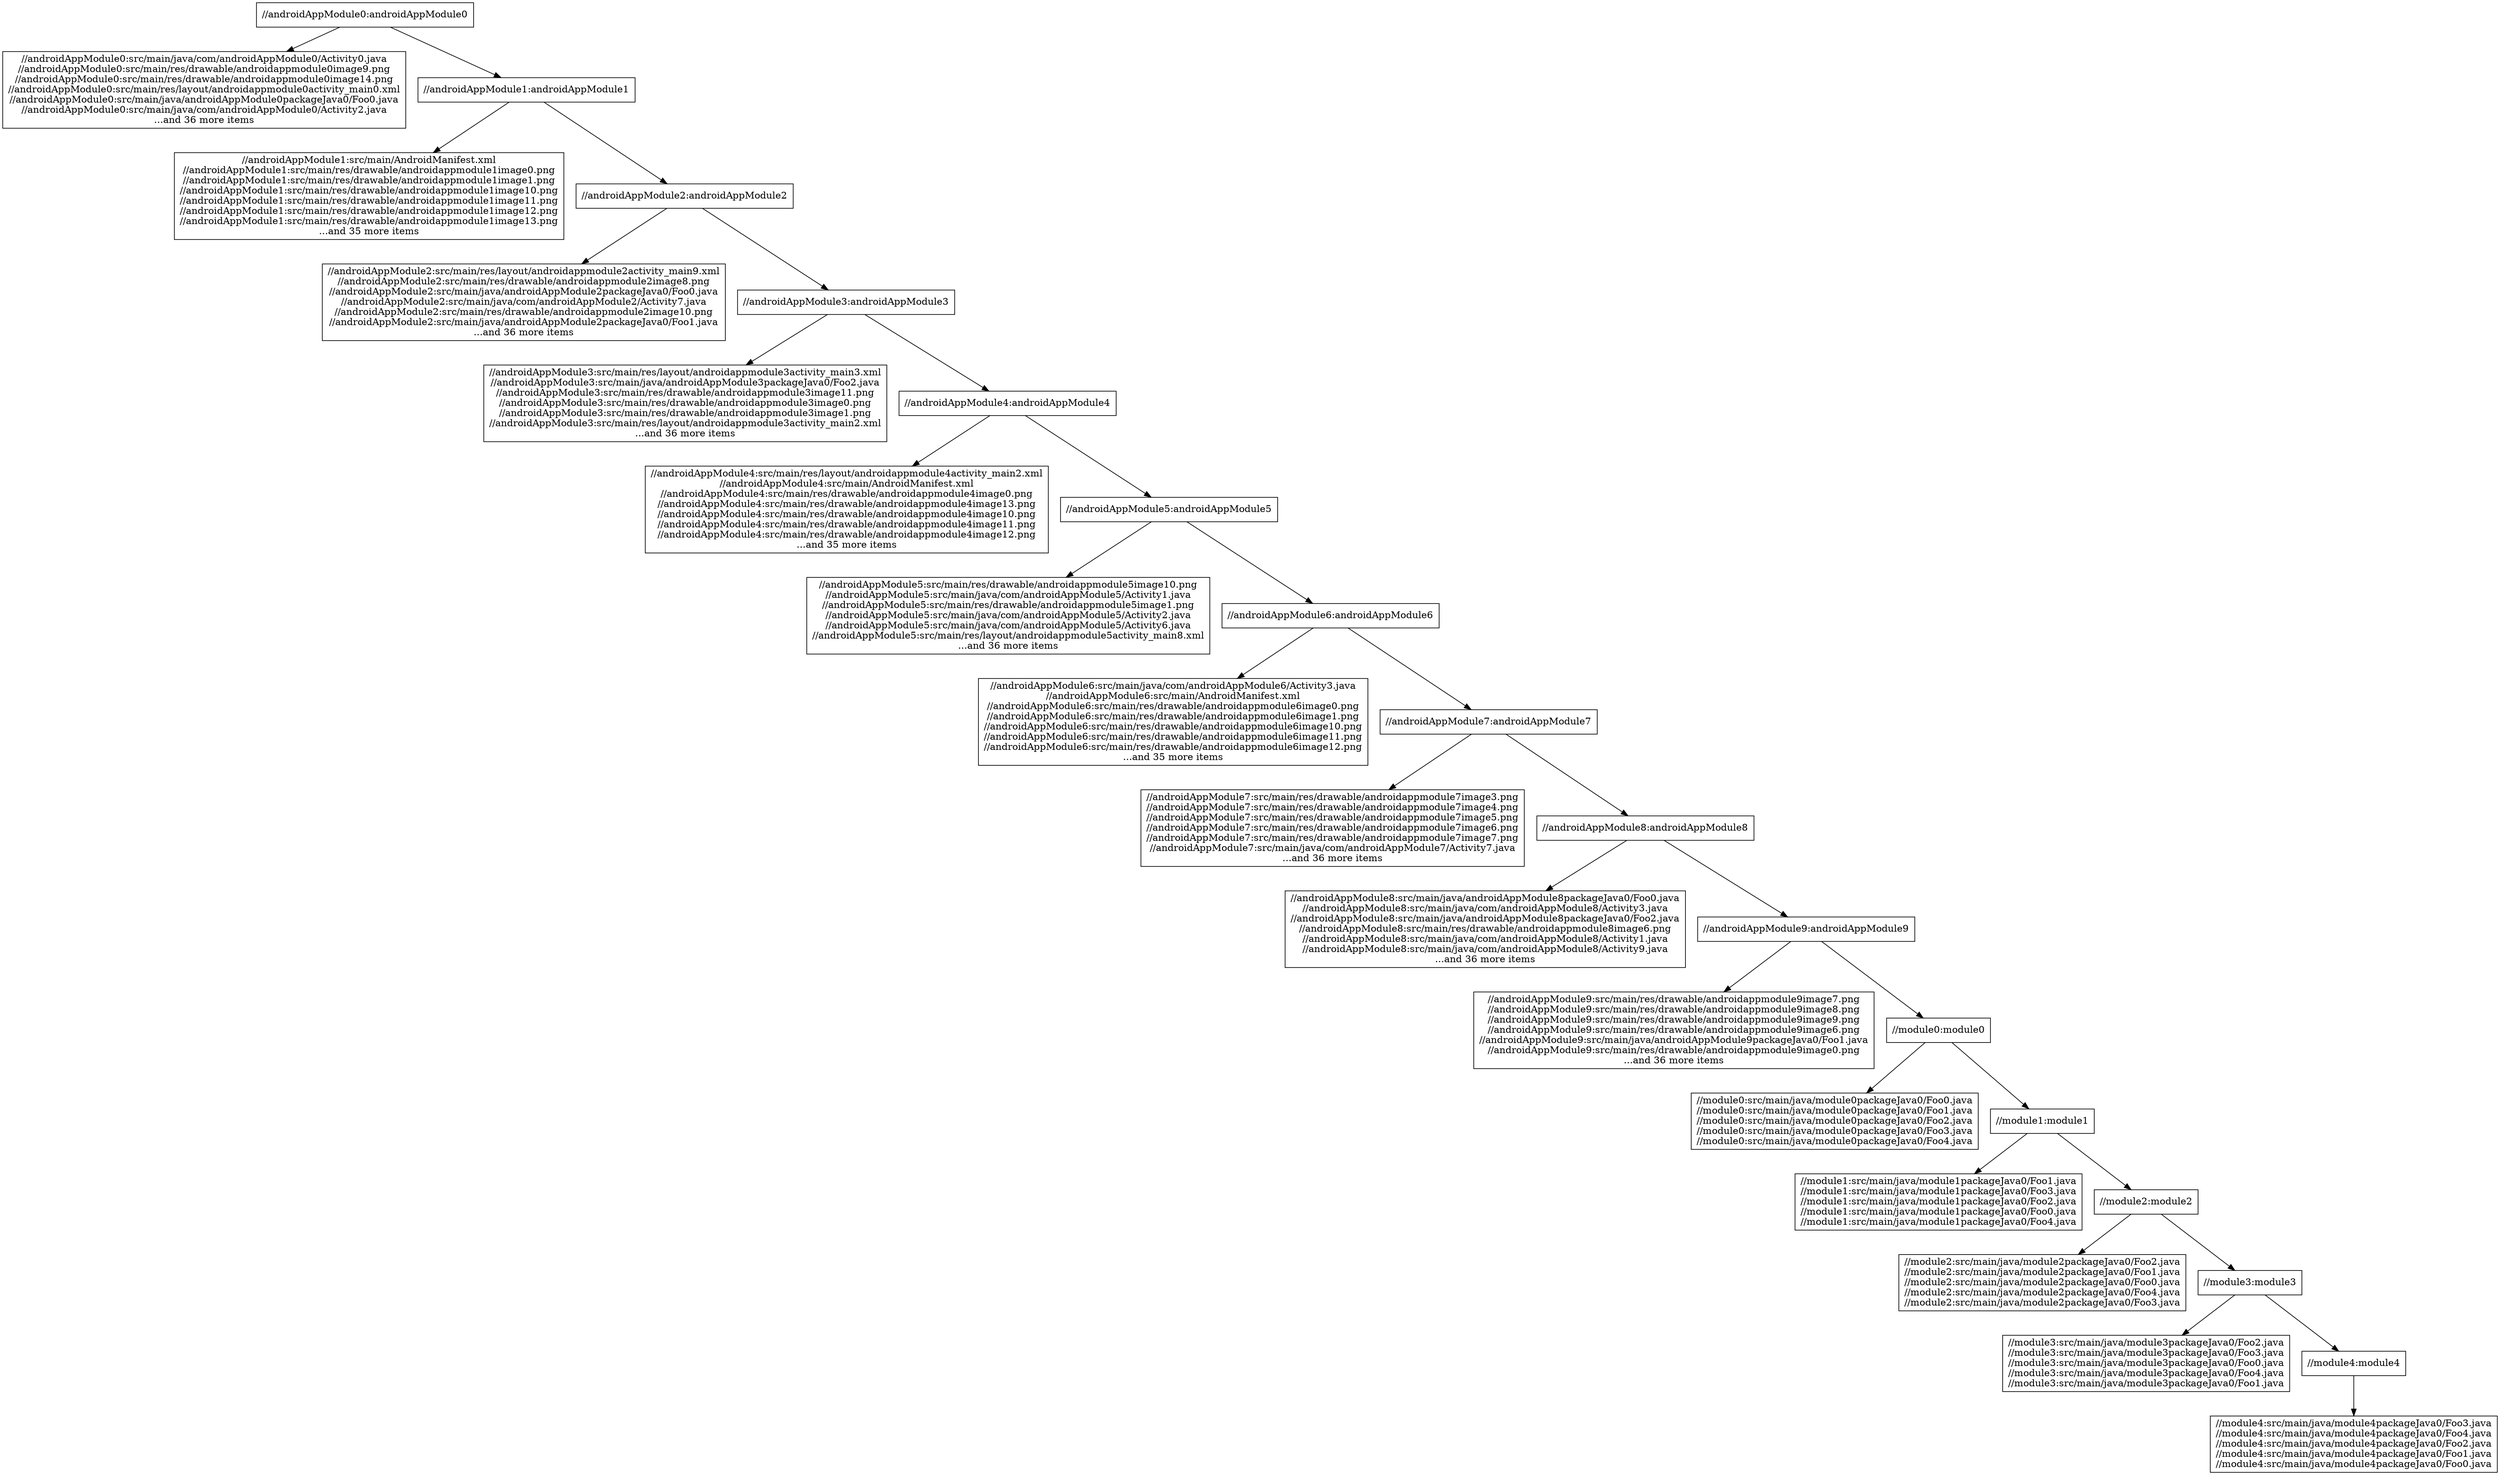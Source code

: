 digraph mygraph {
  node [shape=box];
"//androidAppModule0:androidAppModule0"
"//androidAppModule0:androidAppModule0" -> "//androidAppModule0:src/main/java/com/androidAppModule0/Activity0.java\n//androidAppModule0:src/main/res/drawable/androidappmodule0image9.png\n//androidAppModule0:src/main/res/drawable/androidappmodule0image14.png\n//androidAppModule0:src/main/res/layout/androidappmodule0activity_main0.xml\n//androidAppModule0:src/main/java/androidAppModule0packageJava0/Foo0.java\n//androidAppModule0:src/main/java/com/androidAppModule0/Activity2.java\n...and 36 more items"
"//androidAppModule0:androidAppModule0" -> "//androidAppModule1:androidAppModule1"
"//androidAppModule1:androidAppModule1"
"//androidAppModule1:androidAppModule1" -> "//androidAppModule1:src/main/AndroidManifest.xml\n//androidAppModule1:src/main/res/drawable/androidappmodule1image0.png\n//androidAppModule1:src/main/res/drawable/androidappmodule1image1.png\n//androidAppModule1:src/main/res/drawable/androidappmodule1image10.png\n//androidAppModule1:src/main/res/drawable/androidappmodule1image11.png\n//androidAppModule1:src/main/res/drawable/androidappmodule1image12.png\n//androidAppModule1:src/main/res/drawable/androidappmodule1image13.png\n...and 35 more items"
"//androidAppModule1:androidAppModule1" -> "//androidAppModule2:androidAppModule2"
"//androidAppModule2:androidAppModule2"
"//androidAppModule2:androidAppModule2" -> "//androidAppModule2:src/main/res/layout/androidappmodule2activity_main9.xml\n//androidAppModule2:src/main/res/drawable/androidappmodule2image8.png\n//androidAppModule2:src/main/java/androidAppModule2packageJava0/Foo0.java\n//androidAppModule2:src/main/java/com/androidAppModule2/Activity7.java\n//androidAppModule2:src/main/res/drawable/androidappmodule2image10.png\n//androidAppModule2:src/main/java/androidAppModule2packageJava0/Foo1.java\n...and 36 more items"
"//androidAppModule2:androidAppModule2" -> "//androidAppModule3:androidAppModule3"
"//androidAppModule3:androidAppModule3"
"//androidAppModule3:androidAppModule3" -> "//androidAppModule3:src/main/res/layout/androidappmodule3activity_main3.xml\n//androidAppModule3:src/main/java/androidAppModule3packageJava0/Foo2.java\n//androidAppModule3:src/main/res/drawable/androidappmodule3image11.png\n//androidAppModule3:src/main/res/drawable/androidappmodule3image0.png\n//androidAppModule3:src/main/res/drawable/androidappmodule3image1.png\n//androidAppModule3:src/main/res/layout/androidappmodule3activity_main2.xml\n...and 36 more items"
"//androidAppModule3:androidAppModule3" -> "//androidAppModule4:androidAppModule4"
"//androidAppModule4:androidAppModule4"
"//androidAppModule4:androidAppModule4" -> "//androidAppModule4:src/main/res/layout/androidappmodule4activity_main2.xml\n//androidAppModule4:src/main/AndroidManifest.xml\n//androidAppModule4:src/main/res/drawable/androidappmodule4image0.png\n//androidAppModule4:src/main/res/drawable/androidappmodule4image13.png\n//androidAppModule4:src/main/res/drawable/androidappmodule4image10.png\n//androidAppModule4:src/main/res/drawable/androidappmodule4image11.png\n//androidAppModule4:src/main/res/drawable/androidappmodule4image12.png\n...and 35 more items"
"//androidAppModule4:androidAppModule4" -> "//androidAppModule5:androidAppModule5"
"//androidAppModule5:androidAppModule5"
"//androidAppModule5:androidAppModule5" -> "//androidAppModule5:src/main/res/drawable/androidappmodule5image10.png\n//androidAppModule5:src/main/java/com/androidAppModule5/Activity1.java\n//androidAppModule5:src/main/res/drawable/androidappmodule5image1.png\n//androidAppModule5:src/main/java/com/androidAppModule5/Activity2.java\n//androidAppModule5:src/main/java/com/androidAppModule5/Activity6.java\n//androidAppModule5:src/main/res/layout/androidappmodule5activity_main8.xml\n...and 36 more items"
"//androidAppModule5:androidAppModule5" -> "//androidAppModule6:androidAppModule6"
"//androidAppModule6:androidAppModule6"
"//androidAppModule6:androidAppModule6" -> "//androidAppModule6:src/main/java/com/androidAppModule6/Activity3.java\n//androidAppModule6:src/main/AndroidManifest.xml\n//androidAppModule6:src/main/res/drawable/androidappmodule6image0.png\n//androidAppModule6:src/main/res/drawable/androidappmodule6image1.png\n//androidAppModule6:src/main/res/drawable/androidappmodule6image10.png\n//androidAppModule6:src/main/res/drawable/androidappmodule6image11.png\n//androidAppModule6:src/main/res/drawable/androidappmodule6image12.png\n...and 35 more items"
"//androidAppModule6:androidAppModule6" -> "//androidAppModule7:androidAppModule7"
"//androidAppModule7:androidAppModule7"
"//androidAppModule7:androidAppModule7" -> "//androidAppModule7:src/main/res/drawable/androidappmodule7image3.png\n//androidAppModule7:src/main/res/drawable/androidappmodule7image4.png\n//androidAppModule7:src/main/res/drawable/androidappmodule7image5.png\n//androidAppModule7:src/main/res/drawable/androidappmodule7image6.png\n//androidAppModule7:src/main/res/drawable/androidappmodule7image7.png\n//androidAppModule7:src/main/java/com/androidAppModule7/Activity7.java\n...and 36 more items"
"//androidAppModule7:androidAppModule7" -> "//androidAppModule8:androidAppModule8"
"//androidAppModule7:src/main/res/drawable/androidappmodule7image3.png\n//androidAppModule7:src/main/res/drawable/androidappmodule7image4.png\n//androidAppModule7:src/main/res/drawable/androidappmodule7image5.png\n//androidAppModule7:src/main/res/drawable/androidappmodule7image6.png\n//androidAppModule7:src/main/res/drawable/androidappmodule7image7.png\n//androidAppModule7:src/main/java/com/androidAppModule7/Activity7.java\n...and 36 more items"
"//androidAppModule6:src/main/java/com/androidAppModule6/Activity3.java\n//androidAppModule6:src/main/AndroidManifest.xml\n//androidAppModule6:src/main/res/drawable/androidappmodule6image0.png\n//androidAppModule6:src/main/res/drawable/androidappmodule6image1.png\n//androidAppModule6:src/main/res/drawable/androidappmodule6image10.png\n//androidAppModule6:src/main/res/drawable/androidappmodule6image11.png\n//androidAppModule6:src/main/res/drawable/androidappmodule6image12.png\n...and 35 more items"
"//androidAppModule5:src/main/res/drawable/androidappmodule5image10.png\n//androidAppModule5:src/main/java/com/androidAppModule5/Activity1.java\n//androidAppModule5:src/main/res/drawable/androidappmodule5image1.png\n//androidAppModule5:src/main/java/com/androidAppModule5/Activity2.java\n//androidAppModule5:src/main/java/com/androidAppModule5/Activity6.java\n//androidAppModule5:src/main/res/layout/androidappmodule5activity_main8.xml\n...and 36 more items"
"//androidAppModule4:src/main/res/layout/androidappmodule4activity_main2.xml\n//androidAppModule4:src/main/AndroidManifest.xml\n//androidAppModule4:src/main/res/drawable/androidappmodule4image0.png\n//androidAppModule4:src/main/res/drawable/androidappmodule4image13.png\n//androidAppModule4:src/main/res/drawable/androidappmodule4image10.png\n//androidAppModule4:src/main/res/drawable/androidappmodule4image11.png\n//androidAppModule4:src/main/res/drawable/androidappmodule4image12.png\n...and 35 more items"
"//androidAppModule3:src/main/res/layout/androidappmodule3activity_main3.xml\n//androidAppModule3:src/main/java/androidAppModule3packageJava0/Foo2.java\n//androidAppModule3:src/main/res/drawable/androidappmodule3image11.png\n//androidAppModule3:src/main/res/drawable/androidappmodule3image0.png\n//androidAppModule3:src/main/res/drawable/androidappmodule3image1.png\n//androidAppModule3:src/main/res/layout/androidappmodule3activity_main2.xml\n...and 36 more items"
"//androidAppModule2:src/main/res/layout/androidappmodule2activity_main9.xml\n//androidAppModule2:src/main/res/drawable/androidappmodule2image8.png\n//androidAppModule2:src/main/java/androidAppModule2packageJava0/Foo0.java\n//androidAppModule2:src/main/java/com/androidAppModule2/Activity7.java\n//androidAppModule2:src/main/res/drawable/androidappmodule2image10.png\n//androidAppModule2:src/main/java/androidAppModule2packageJava0/Foo1.java\n...and 36 more items"
"//androidAppModule1:src/main/AndroidManifest.xml\n//androidAppModule1:src/main/res/drawable/androidappmodule1image0.png\n//androidAppModule1:src/main/res/drawable/androidappmodule1image1.png\n//androidAppModule1:src/main/res/drawable/androidappmodule1image10.png\n//androidAppModule1:src/main/res/drawable/androidappmodule1image11.png\n//androidAppModule1:src/main/res/drawable/androidappmodule1image12.png\n//androidAppModule1:src/main/res/drawable/androidappmodule1image13.png\n...and 35 more items"
"//androidAppModule0:src/main/java/com/androidAppModule0/Activity0.java\n//androidAppModule0:src/main/res/drawable/androidappmodule0image9.png\n//androidAppModule0:src/main/res/drawable/androidappmodule0image14.png\n//androidAppModule0:src/main/res/layout/androidappmodule0activity_main0.xml\n//androidAppModule0:src/main/java/androidAppModule0packageJava0/Foo0.java\n//androidAppModule0:src/main/java/com/androidAppModule0/Activity2.java\n...and 36 more items"
"//androidAppModule8:androidAppModule8"
"//androidAppModule8:androidAppModule8" -> "//androidAppModule8:src/main/java/androidAppModule8packageJava0/Foo0.java\n//androidAppModule8:src/main/java/com/androidAppModule8/Activity3.java\n//androidAppModule8:src/main/java/androidAppModule8packageJava0/Foo2.java\n//androidAppModule8:src/main/res/drawable/androidappmodule8image6.png\n//androidAppModule8:src/main/java/com/androidAppModule8/Activity1.java\n//androidAppModule8:src/main/java/com/androidAppModule8/Activity9.java\n...and 36 more items"
"//androidAppModule8:androidAppModule8" -> "//androidAppModule9:androidAppModule9"
"//androidAppModule9:androidAppModule9"
"//androidAppModule9:androidAppModule9" -> "//androidAppModule9:src/main/res/drawable/androidappmodule9image7.png\n//androidAppModule9:src/main/res/drawable/androidappmodule9image8.png\n//androidAppModule9:src/main/res/drawable/androidappmodule9image9.png\n//androidAppModule9:src/main/res/drawable/androidappmodule9image6.png\n//androidAppModule9:src/main/java/androidAppModule9packageJava0/Foo1.java\n//androidAppModule9:src/main/res/drawable/androidappmodule9image0.png\n...and 36 more items"
"//androidAppModule9:androidAppModule9" -> "//module0:module0"
"//module0:module0"
"//module0:module0" -> "//module0:src/main/java/module0packageJava0/Foo0.java\n//module0:src/main/java/module0packageJava0/Foo1.java\n//module0:src/main/java/module0packageJava0/Foo2.java\n//module0:src/main/java/module0packageJava0/Foo3.java\n//module0:src/main/java/module0packageJava0/Foo4.java"
"//module0:module0" -> "//module1:module1"
"//module1:module1"
"//module1:module1" -> "//module1:src/main/java/module1packageJava0/Foo1.java\n//module1:src/main/java/module1packageJava0/Foo3.java\n//module1:src/main/java/module1packageJava0/Foo2.java\n//module1:src/main/java/module1packageJava0/Foo0.java\n//module1:src/main/java/module1packageJava0/Foo4.java"
"//module1:module1" -> "//module2:module2"
"//module2:module2"
"//module2:module2" -> "//module2:src/main/java/module2packageJava0/Foo2.java\n//module2:src/main/java/module2packageJava0/Foo1.java\n//module2:src/main/java/module2packageJava0/Foo0.java\n//module2:src/main/java/module2packageJava0/Foo4.java\n//module2:src/main/java/module2packageJava0/Foo3.java"
"//module2:module2" -> "//module3:module3"
"//module3:module3"
"//module3:module3" -> "//module3:src/main/java/module3packageJava0/Foo2.java\n//module3:src/main/java/module3packageJava0/Foo3.java\n//module3:src/main/java/module3packageJava0/Foo0.java\n//module3:src/main/java/module3packageJava0/Foo4.java\n//module3:src/main/java/module3packageJava0/Foo1.java"
"//module3:module3" -> "//module4:module4"
"//module4:module4"
"//module4:module4" -> "//module4:src/main/java/module4packageJava0/Foo3.java\n//module4:src/main/java/module4packageJava0/Foo4.java\n//module4:src/main/java/module4packageJava0/Foo2.java\n//module4:src/main/java/module4packageJava0/Foo1.java\n//module4:src/main/java/module4packageJava0/Foo0.java"
"//module4:src/main/java/module4packageJava0/Foo3.java\n//module4:src/main/java/module4packageJava0/Foo4.java\n//module4:src/main/java/module4packageJava0/Foo2.java\n//module4:src/main/java/module4packageJava0/Foo1.java\n//module4:src/main/java/module4packageJava0/Foo0.java"
"//module3:src/main/java/module3packageJava0/Foo2.java\n//module3:src/main/java/module3packageJava0/Foo3.java\n//module3:src/main/java/module3packageJava0/Foo0.java\n//module3:src/main/java/module3packageJava0/Foo4.java\n//module3:src/main/java/module3packageJava0/Foo1.java"
"//module2:src/main/java/module2packageJava0/Foo2.java\n//module2:src/main/java/module2packageJava0/Foo1.java\n//module2:src/main/java/module2packageJava0/Foo0.java\n//module2:src/main/java/module2packageJava0/Foo4.java\n//module2:src/main/java/module2packageJava0/Foo3.java"
"//module1:src/main/java/module1packageJava0/Foo1.java\n//module1:src/main/java/module1packageJava0/Foo3.java\n//module1:src/main/java/module1packageJava0/Foo2.java\n//module1:src/main/java/module1packageJava0/Foo0.java\n//module1:src/main/java/module1packageJava0/Foo4.java"
"//module0:src/main/java/module0packageJava0/Foo0.java\n//module0:src/main/java/module0packageJava0/Foo1.java\n//module0:src/main/java/module0packageJava0/Foo2.java\n//module0:src/main/java/module0packageJava0/Foo3.java\n//module0:src/main/java/module0packageJava0/Foo4.java"
"//androidAppModule9:src/main/res/drawable/androidappmodule9image7.png\n//androidAppModule9:src/main/res/drawable/androidappmodule9image8.png\n//androidAppModule9:src/main/res/drawable/androidappmodule9image9.png\n//androidAppModule9:src/main/res/drawable/androidappmodule9image6.png\n//androidAppModule9:src/main/java/androidAppModule9packageJava0/Foo1.java\n//androidAppModule9:src/main/res/drawable/androidappmodule9image0.png\n...and 36 more items"
"//androidAppModule8:src/main/java/androidAppModule8packageJava0/Foo0.java\n//androidAppModule8:src/main/java/com/androidAppModule8/Activity3.java\n//androidAppModule8:src/main/java/androidAppModule8packageJava0/Foo2.java\n//androidAppModule8:src/main/res/drawable/androidappmodule8image6.png\n//androidAppModule8:src/main/java/com/androidAppModule8/Activity1.java\n//androidAppModule8:src/main/java/com/androidAppModule8/Activity9.java\n...and 36 more items"
}
